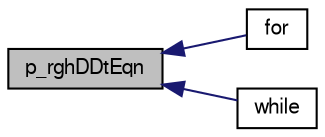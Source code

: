 digraph "p_rghDDtEqn"
{
  bgcolor="transparent";
  edge [fontname="FreeSans",fontsize="10",labelfontname="FreeSans",labelfontsize="10"];
  node [fontname="FreeSans",fontsize="10",shape=record];
  rankdir="LR";
  Node17 [label="p_rghDDtEqn",height=0.2,width=0.4,color="black", fillcolor="grey75", style="filled", fontcolor="black"];
  Node17 -> Node18 [dir="back",color="midnightblue",fontsize="10",style="solid",fontname="FreeSans"];
  Node18 [label="for",height=0.2,width=0.4,color="black",URL="$a38087.html#af24e97c500d159f92c281d2129a10bb0"];
  Node17 -> Node19 [dir="back",color="midnightblue",fontsize="10",style="solid",fontname="FreeSans"];
  Node19 [label="while",height=0.2,width=0.4,color="black",URL="$a38039.html#ab13470e79e249d04c443bf59be9ff31d"];
}
